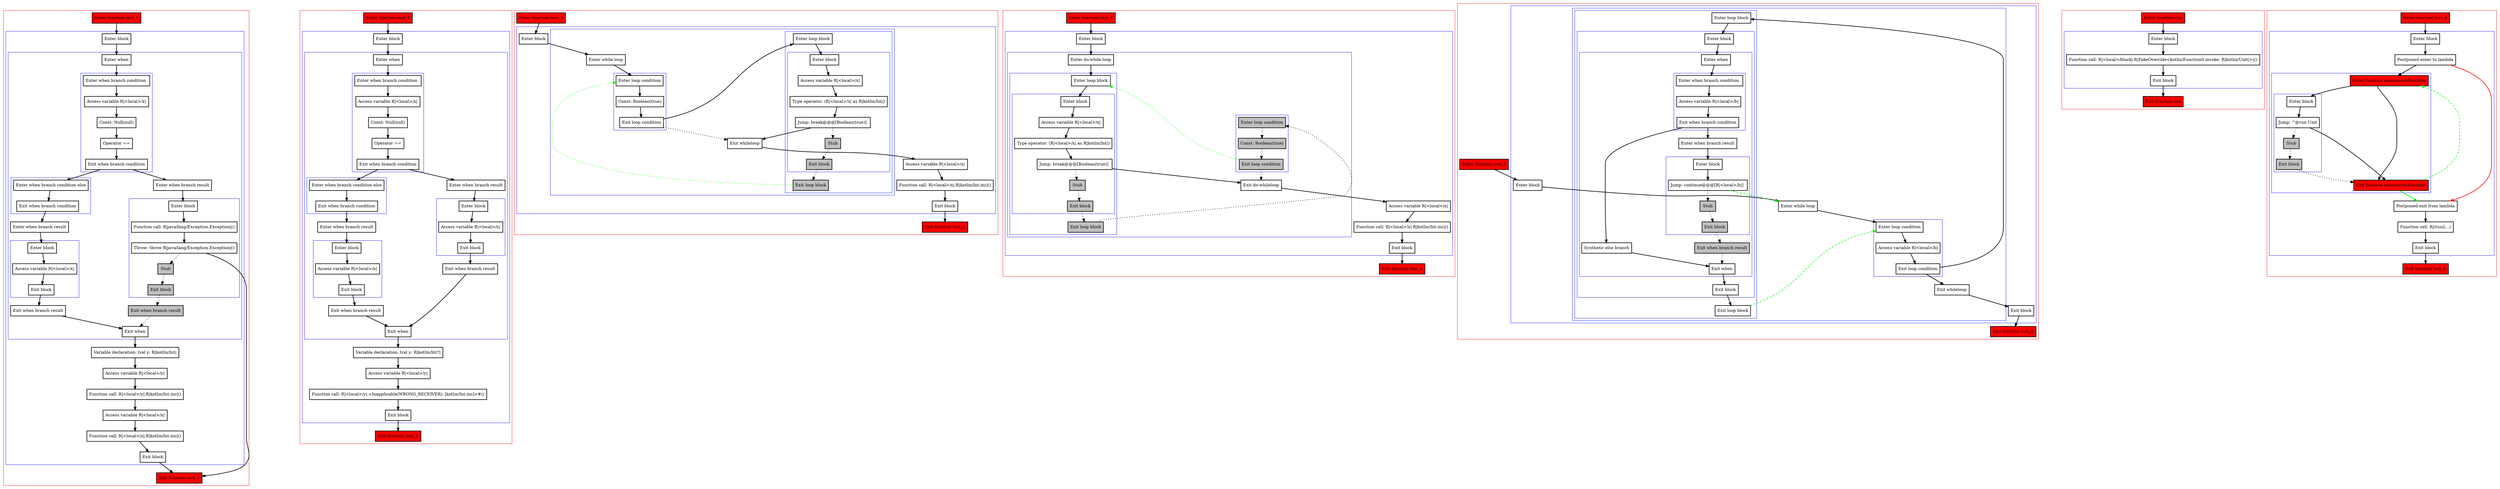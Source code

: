 digraph jumps_kt {
    graph [nodesep=3]
    node [shape=box penwidth=2]
    edge [penwidth=2]

    subgraph cluster_0 {
        color=red
        0 [label="Enter function test_1" style="filled" fillcolor=red];
        subgraph cluster_1 {
            color=blue
            2 [label="Enter block"];
            subgraph cluster_2 {
                color=blue
                3 [label="Enter when"];
                subgraph cluster_3 {
                    color=blue
                    5 [label="Enter when branch condition "];
                    6 [label="Access variable R|<local>/x|"];
                    7 [label="Const: Null(null)"];
                    8 [label="Operator =="];
                    9 [label="Exit when branch condition"];
                }
                subgraph cluster_4 {
                    color=blue
                    17 [label="Enter when branch condition else"];
                    18 [label="Exit when branch condition"];
                }
                19 [label="Enter when branch result"];
                subgraph cluster_5 {
                    color=blue
                    20 [label="Enter block"];
                    21 [label="Access variable R|<local>/x|"];
                    22 [label="Exit block"];
                }
                23 [label="Exit when branch result"];
                10 [label="Enter when branch result"];
                subgraph cluster_6 {
                    color=blue
                    11 [label="Enter block"];
                    12 [label="Function call: R|java/lang/Exception.Exception|()"];
                    13 [label="Throw: throw R|java/lang/Exception.Exception|()"];
                    14 [label="Stub" style="filled" fillcolor=gray];
                    15 [label="Exit block" style="filled" fillcolor=gray];
                }
                16 [label="Exit when branch result" style="filled" fillcolor=gray];
                4 [label="Exit when"];
            }
            24 [label="Variable declaration: lval y: R|kotlin/Int|"];
            25 [label="Access variable R|<local>/y|"];
            26 [label="Function call: R|<local>/y|.R|kotlin/Int.inc|()"];
            27 [label="Access variable R|<local>/x|"];
            28 [label="Function call: R|<local>/x|.R|kotlin/Int.inc|()"];
            29 [label="Exit block"];
        }
        1 [label="Exit function test_1" style="filled" fillcolor=red];
    }
    0 -> {2};
    2 -> {3};
    3 -> {5};
    4 -> {24};
    5 -> {6};
    6 -> {7};
    7 -> {8};
    8 -> {9};
    9 -> {10 17};
    10 -> {11};
    11 -> {12};
    12 -> {13};
    13 -> {1};
    13 -> {14} [style=dotted];
    14 -> {15} [style=dotted];
    15 -> {16} [style=dotted];
    16 -> {4} [style=dotted];
    17 -> {18};
    18 -> {19};
    19 -> {20};
    20 -> {21};
    21 -> {22};
    22 -> {23};
    23 -> {4};
    24 -> {25};
    25 -> {26};
    26 -> {27};
    27 -> {28};
    28 -> {29};
    29 -> {1};

    subgraph cluster_7 {
        color=red
        30 [label="Enter function test_2" style="filled" fillcolor=red];
        subgraph cluster_8 {
            color=blue
            32 [label="Enter block"];
            subgraph cluster_9 {
                color=blue
                33 [label="Enter when"];
                subgraph cluster_10 {
                    color=blue
                    35 [label="Enter when branch condition "];
                    36 [label="Access variable R|<local>/x|"];
                    37 [label="Const: Null(null)"];
                    38 [label="Operator =="];
                    39 [label="Exit when branch condition"];
                }
                subgraph cluster_11 {
                    color=blue
                    45 [label="Enter when branch condition else"];
                    46 [label="Exit when branch condition"];
                }
                47 [label="Enter when branch result"];
                subgraph cluster_12 {
                    color=blue
                    48 [label="Enter block"];
                    49 [label="Access variable R|<local>/x|"];
                    50 [label="Exit block"];
                }
                51 [label="Exit when branch result"];
                40 [label="Enter when branch result"];
                subgraph cluster_13 {
                    color=blue
                    41 [label="Enter block"];
                    42 [label="Access variable R|<local>/x|"];
                    43 [label="Exit block"];
                }
                44 [label="Exit when branch result"];
                34 [label="Exit when"];
            }
            52 [label="Variable declaration: lval y: R|kotlin/Int?|"];
            53 [label="Access variable R|<local>/y|"];
            54 [label="Function call: R|<local>/y|.<Inapplicable(WRONG_RECEIVER): [kotlin/Int.inc]>#()"];
            55 [label="Exit block"];
        }
        31 [label="Exit function test_2" style="filled" fillcolor=red];
    }
    30 -> {32};
    32 -> {33};
    33 -> {35};
    34 -> {52};
    35 -> {36};
    36 -> {37};
    37 -> {38};
    38 -> {39};
    39 -> {40 45};
    40 -> {41};
    41 -> {42};
    42 -> {43};
    43 -> {44};
    44 -> {34};
    45 -> {46};
    46 -> {47};
    47 -> {48};
    48 -> {49};
    49 -> {50};
    50 -> {51};
    51 -> {34};
    52 -> {53};
    53 -> {54};
    54 -> {55};
    55 -> {31};

    subgraph cluster_14 {
        color=red
        56 [label="Enter function test_3" style="filled" fillcolor=red];
        subgraph cluster_15 {
            color=blue
            58 [label="Enter block"];
            subgraph cluster_16 {
                color=blue
                59 [label="Enter while loop"];
                subgraph cluster_17 {
                    color=blue
                    61 [label="Enter loop condition"];
                    62 [label="Const: Boolean(true)"];
                    63 [label="Exit loop condition"];
                }
                subgraph cluster_18 {
                    color=blue
                    64 [label="Enter loop block"];
                    subgraph cluster_19 {
                        color=blue
                        65 [label="Enter block"];
                        66 [label="Access variable R|<local>/x|"];
                        67 [label="Type operator: (R|<local>/x| as R|kotlin/Int|)"];
                        68 [label="Jump: break@@@[Boolean(true)] "];
                        69 [label="Stub" style="filled" fillcolor=gray];
                        70 [label="Exit block" style="filled" fillcolor=gray];
                    }
                    71 [label="Exit loop block" style="filled" fillcolor=gray];
                }
                60 [label="Exit whileloop"];
            }
            72 [label="Access variable R|<local>/x|"];
            73 [label="Function call: R|<local>/x|.R|kotlin/Int.inc|()"];
            74 [label="Exit block"];
        }
        57 [label="Exit function test_3" style="filled" fillcolor=red];
    }
    56 -> {58};
    58 -> {59};
    59 -> {61};
    60 -> {72};
    61 -> {62};
    62 -> {63};
    63 -> {64};
    63 -> {60} [style=dotted];
    64 -> {65};
    65 -> {66};
    66 -> {67};
    67 -> {68};
    68 -> {60};
    68 -> {69} [style=dotted];
    69 -> {70} [style=dotted];
    70 -> {71} [style=dotted];
    71 -> {61} [color=green style=dotted];
    72 -> {73};
    73 -> {74};
    74 -> {57};

    subgraph cluster_20 {
        color=red
        75 [label="Enter function test_4" style="filled" fillcolor=red];
        subgraph cluster_21 {
            color=blue
            77 [label="Enter block"];
            subgraph cluster_22 {
                color=blue
                78 [label="Enter do-while loop"];
                subgraph cluster_23 {
                    color=blue
                    80 [label="Enter loop block"];
                    subgraph cluster_24 {
                        color=blue
                        81 [label="Enter block"];
                        82 [label="Access variable R|<local>/x|"];
                        83 [label="Type operator: (R|<local>/x| as R|kotlin/Int|)"];
                        84 [label="Jump: break@@@[Boolean(true)] "];
                        85 [label="Stub" style="filled" fillcolor=gray];
                        86 [label="Exit block" style="filled" fillcolor=gray];
                    }
                    87 [label="Exit loop block" style="filled" fillcolor=gray];
                }
                subgraph cluster_25 {
                    color=blue
                    88 [label="Enter loop condition" style="filled" fillcolor=gray];
                    89 [label="Const: Boolean(true)" style="filled" fillcolor=gray];
                    90 [label="Exit loop condition" style="filled" fillcolor=gray];
                }
                79 [label="Exit do-whileloop"];
            }
            91 [label="Access variable R|<local>/x|"];
            92 [label="Function call: R|<local>/x|.R|kotlin/Int.inc|()"];
            93 [label="Exit block"];
        }
        76 [label="Exit function test_4" style="filled" fillcolor=red];
    }
    75 -> {77};
    77 -> {78};
    78 -> {80};
    79 -> {91};
    80 -> {81};
    81 -> {82};
    82 -> {83};
    83 -> {84};
    84 -> {79};
    84 -> {85} [style=dotted];
    85 -> {86} [style=dotted];
    86 -> {87} [style=dotted];
    87 -> {88} [style=dotted];
    88 -> {89} [style=dotted];
    89 -> {90} [style=dotted];
    90 -> {79} [style=dotted];
    90 -> {80} [color=green style=dotted];
    91 -> {92};
    92 -> {93};
    93 -> {76};

    subgraph cluster_26 {
        color=red
        94 [label="Enter function test_5" style="filled" fillcolor=red];
        subgraph cluster_27 {
            color=blue
            96 [label="Enter block"];
            subgraph cluster_28 {
                color=blue
                97 [label="Enter while loop"];
                subgraph cluster_29 {
                    color=blue
                    99 [label="Enter loop condition"];
                    100 [label="Access variable R|<local>/b|"];
                    101 [label="Exit loop condition"];
                }
                subgraph cluster_30 {
                    color=blue
                    102 [label="Enter loop block"];
                    subgraph cluster_31 {
                        color=blue
                        103 [label="Enter block"];
                        subgraph cluster_32 {
                            color=blue
                            104 [label="Enter when"];
                            subgraph cluster_33 {
                                color=blue
                                106 [label="Enter when branch condition "];
                                107 [label="Access variable R|<local>/b|"];
                                108 [label="Exit when branch condition"];
                            }
                            115 [label="Synthetic else branch"];
                            109 [label="Enter when branch result"];
                            subgraph cluster_34 {
                                color=blue
                                110 [label="Enter block"];
                                111 [label="Jump: continue@@@[R|<local>/b|] "];
                                112 [label="Stub" style="filled" fillcolor=gray];
                                113 [label="Exit block" style="filled" fillcolor=gray];
                            }
                            114 [label="Exit when branch result" style="filled" fillcolor=gray];
                            105 [label="Exit when"];
                        }
                        116 [label="Exit block"];
                    }
                    117 [label="Exit loop block"];
                }
                98 [label="Exit whileloop"];
            }
            118 [label="Exit block"];
        }
        95 [label="Exit function test_5" style="filled" fillcolor=red];
    }
    94 -> {96};
    96 -> {97};
    97 -> {99};
    98 -> {118};
    99 -> {100};
    100 -> {101};
    101 -> {98 102};
    102 -> {103};
    103 -> {104};
    104 -> {106};
    105 -> {116};
    106 -> {107};
    107 -> {108};
    108 -> {109 115};
    109 -> {110};
    110 -> {111};
    111 -> {112} [style=dotted];
    111 -> {97} [color=green style=dashed];
    112 -> {113} [style=dotted];
    113 -> {114} [style=dotted];
    114 -> {105} [style=dotted];
    115 -> {105};
    116 -> {117};
    117 -> {99} [color=green style=dashed];
    118 -> {95};

    subgraph cluster_35 {
        color=red
        119 [label="Enter function run" style="filled" fillcolor=red];
        subgraph cluster_36 {
            color=blue
            121 [label="Enter block"];
            122 [label="Function call: R|<local>/block|.R|FakeOverride<kotlin/Function0.invoke: R|kotlin/Unit|>|()"];
            123 [label="Exit block"];
        }
        120 [label="Exit function run" style="filled" fillcolor=red];
    }
    119 -> {121};
    121 -> {122};
    122 -> {123};
    123 -> {120};

    subgraph cluster_37 {
        color=red
        124 [label="Enter function test_6" style="filled" fillcolor=red];
        subgraph cluster_38 {
            color=blue
            126 [label="Enter block"];
            127 [label="Postponed enter to lambda"];
            subgraph cluster_39 {
                color=blue
                131 [label="Enter function anonymousFunction" style="filled" fillcolor=red];
                subgraph cluster_40 {
                    color=blue
                    133 [label="Enter block"];
                    134 [label="Jump: ^@run Unit"];
                    135 [label="Stub" style="filled" fillcolor=gray];
                    136 [label="Exit block" style="filled" fillcolor=gray];
                }
                132 [label="Exit function anonymousFunction" style="filled" fillcolor=red];
            }
            128 [label="Postponed exit from lambda"];
            129 [label="Function call: R|/run|(...)"];
            130 [label="Exit block"];
        }
        125 [label="Exit function test_6" style="filled" fillcolor=red];
    }
    124 -> {126};
    126 -> {127};
    127 -> {131};
    127 -> {128} [color=red];
    128 -> {129};
    129 -> {130};
    130 -> {125};
    131 -> {132 133};
    132 -> {128} [color=green];
    132 -> {131} [color=green style=dashed];
    133 -> {134};
    134 -> {132};
    134 -> {135} [style=dotted];
    135 -> {136} [style=dotted];
    136 -> {132} [style=dotted];

}
